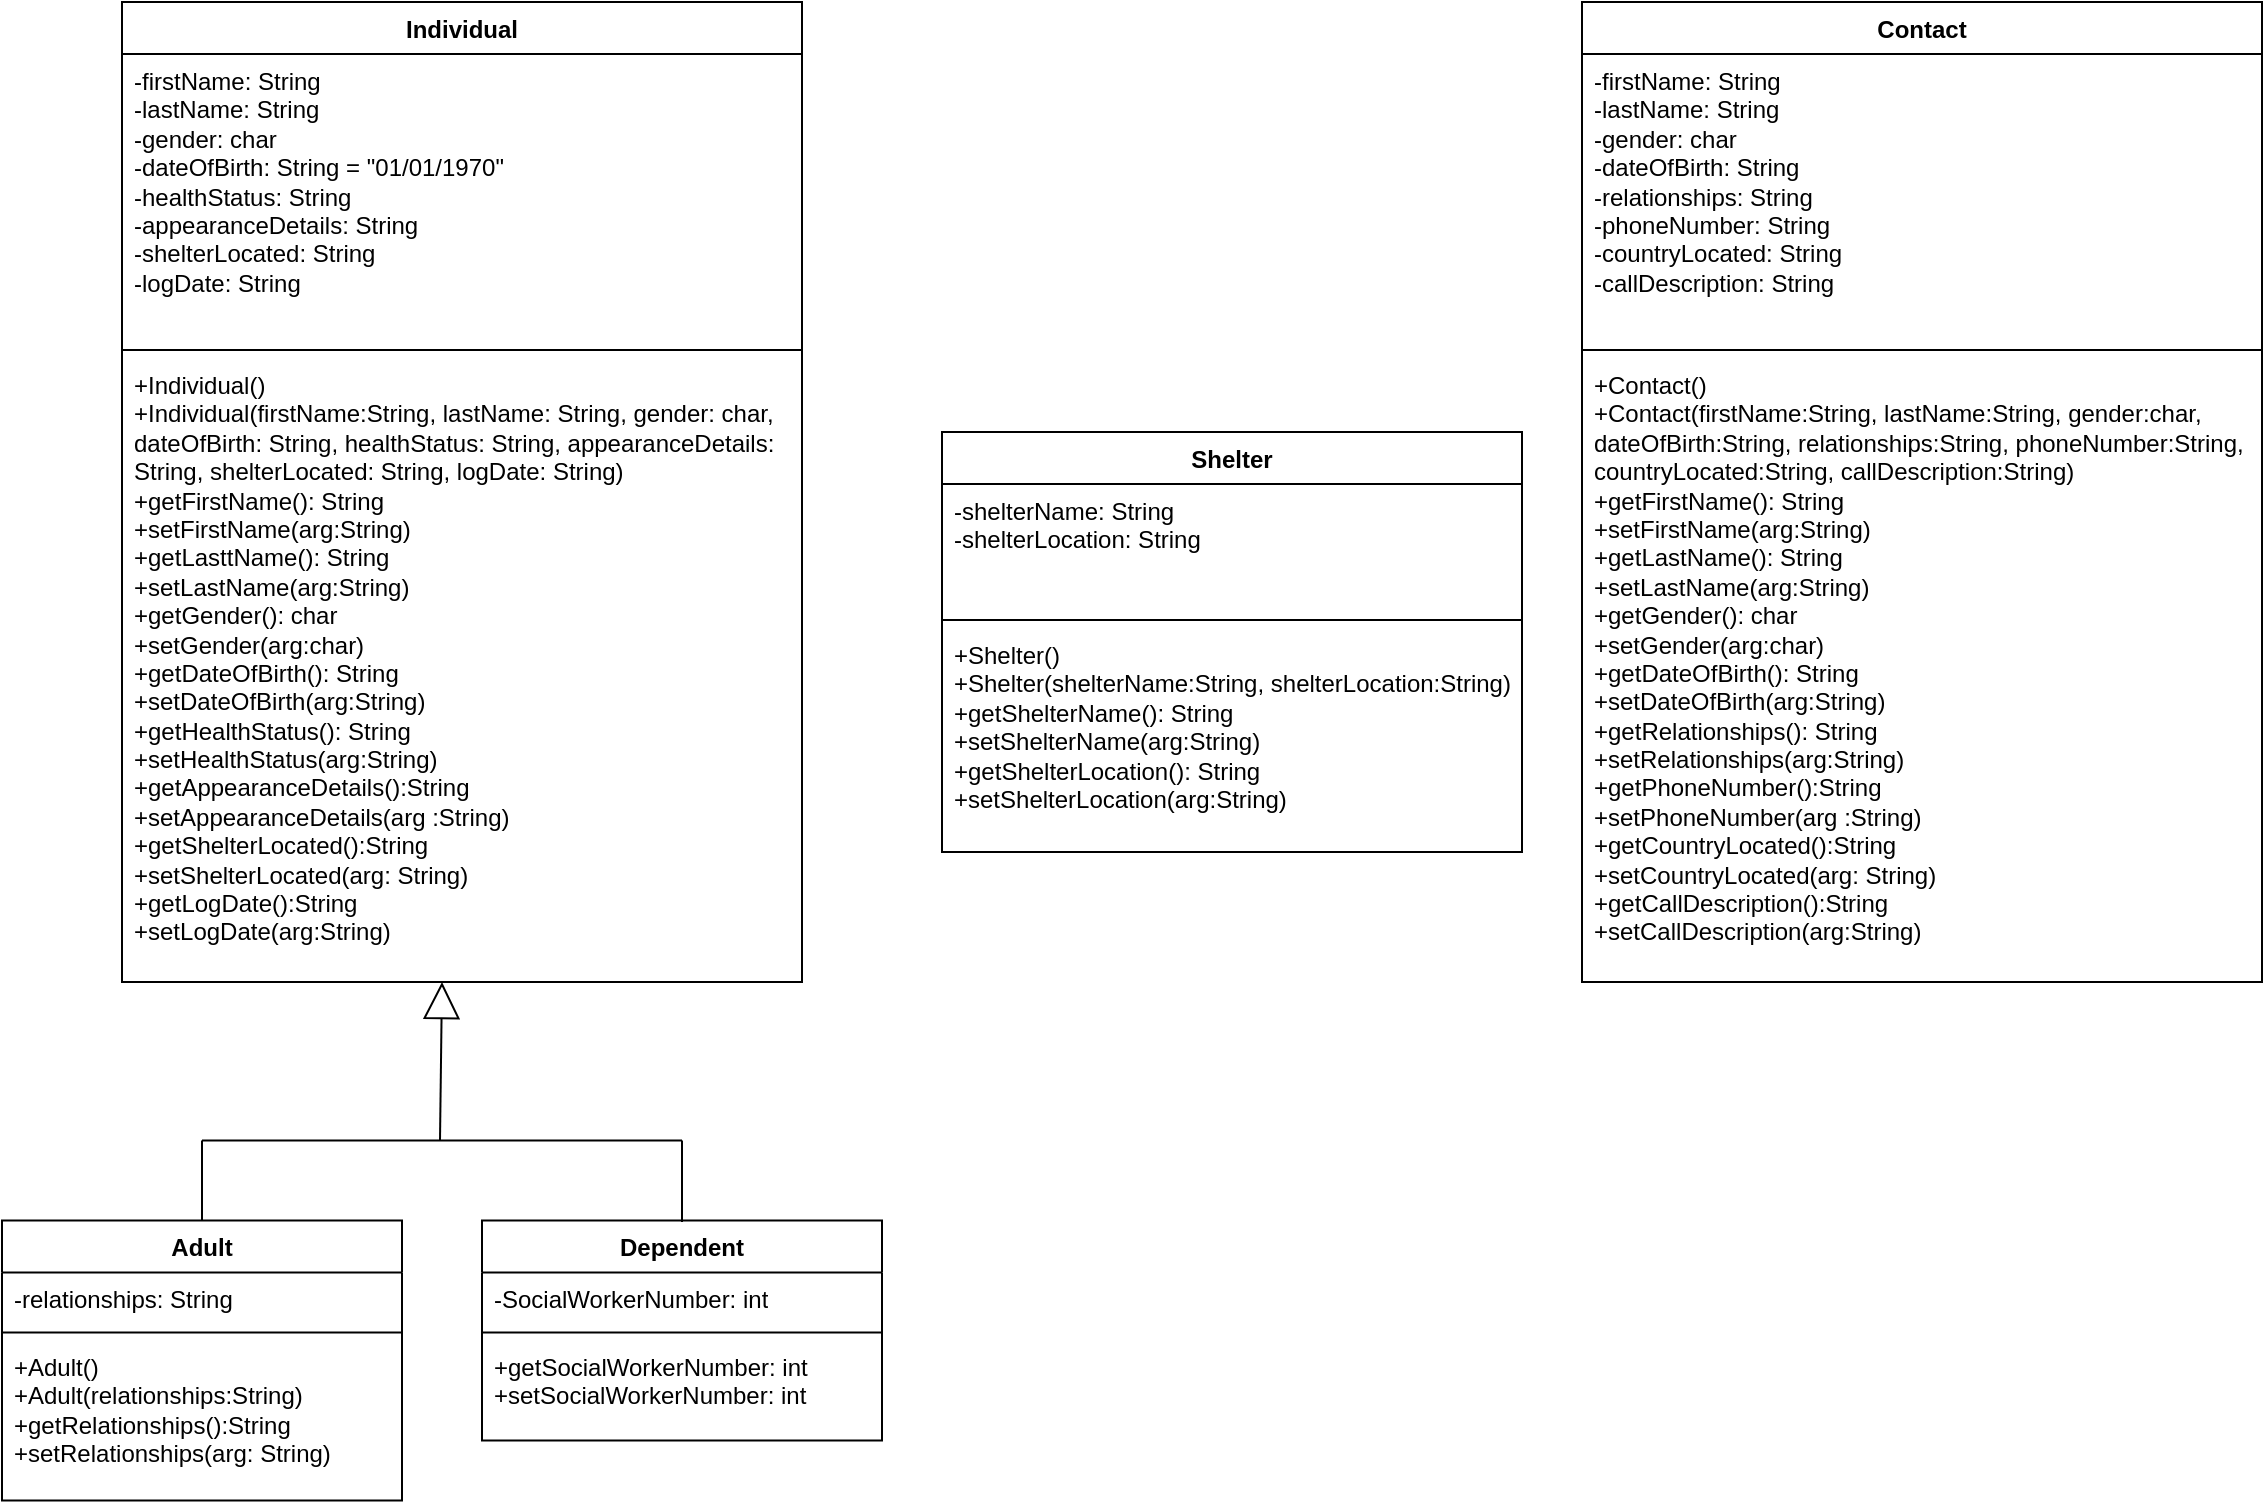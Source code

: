 <mxfile version="26.0.10">
  <diagram name="Page-1" id="2YBvvXClWsGukQMizWep">
    <mxGraphModel dx="1193" dy="1840" grid="1" gridSize="10" guides="1" tooltips="1" connect="1" arrows="1" fold="1" page="1" pageScale="1" pageWidth="850" pageHeight="1100" math="0" shadow="0">
      <root>
        <mxCell id="0" />
        <mxCell id="1" parent="0" />
        <mxCell id="MXdK9neix7-4rawSYrGm-1" value="Individual" style="swimlane;fontStyle=1;align=center;verticalAlign=top;childLayout=stackLayout;horizontal=1;startSize=26;horizontalStack=0;resizeParent=1;resizeParentMax=0;resizeLast=0;collapsible=1;marginBottom=0;whiteSpace=wrap;html=1;" parent="1" vertex="1">
          <mxGeometry x="80" y="-220" width="340" height="490" as="geometry" />
        </mxCell>
        <mxCell id="MXdK9neix7-4rawSYrGm-2" value="-firstName: String&lt;div&gt;-lastName: String&lt;/div&gt;&lt;div&gt;-gender: char&lt;/div&gt;&lt;div&gt;-dateOfBirth: String = &quot;01/01/1970&quot;&lt;/div&gt;&lt;div&gt;-healthStatus: String&lt;/div&gt;&lt;div&gt;-appearanceDetails: String&lt;/div&gt;&lt;div&gt;-shelterLocated: String&lt;/div&gt;&lt;div&gt;-logDate: String&lt;/div&gt;&lt;div&gt;&lt;br&gt;&lt;/div&gt;&lt;div&gt;&lt;br&gt;&lt;/div&gt;" style="text;strokeColor=none;fillColor=none;align=left;verticalAlign=top;spacingLeft=4;spacingRight=4;overflow=hidden;rotatable=0;points=[[0,0.5],[1,0.5]];portConstraint=eastwest;whiteSpace=wrap;html=1;" parent="MXdK9neix7-4rawSYrGm-1" vertex="1">
          <mxGeometry y="26" width="340" height="144" as="geometry" />
        </mxCell>
        <mxCell id="MXdK9neix7-4rawSYrGm-3" value="" style="line;strokeWidth=1;fillColor=none;align=left;verticalAlign=middle;spacingTop=-1;spacingLeft=3;spacingRight=3;rotatable=0;labelPosition=right;points=[];portConstraint=eastwest;strokeColor=inherit;" parent="MXdK9neix7-4rawSYrGm-1" vertex="1">
          <mxGeometry y="170" width="340" height="8" as="geometry" />
        </mxCell>
        <mxCell id="MXdK9neix7-4rawSYrGm-4" value="&lt;div&gt;+Individual()&lt;/div&gt;&lt;div&gt;+Individual(firstName:String, lastName: String, gender: char, dateOfBirth: String, healthStatus: String, appearanceDetails: String, shelterLocated: String, logDate: String)&lt;/div&gt;+getFirstName(): String&lt;div&gt;+setFirstName(arg:String)&lt;/div&gt;&lt;div&gt;+getLasttName(): String&lt;div&gt;+setLastName(arg:String)&lt;/div&gt;&lt;div&gt;+getGender(): char&lt;div&gt;+setGender(arg:char)&lt;/div&gt;&lt;div&gt;+getDateOfBirth(): String&lt;div&gt;+setDateOfBirth(arg:String)&lt;/div&gt;&lt;div&gt;+getHealthStatus(): String&lt;div&gt;+setHealthStatus(arg:String)&lt;/div&gt;&lt;div&gt;+getAppearanceDetails():String&lt;/div&gt;&lt;div&gt;+setAppearanceDetails(arg&amp;nbsp;&lt;span style=&quot;background-color: transparent; color: light-dark(rgb(0, 0, 0), rgb(255, 255, 255));&quot;&gt;:String&lt;/span&gt;&lt;span style=&quot;background-color: transparent; color: light-dark(rgb(0, 0, 0), rgb(255, 255, 255));&quot;&gt;)&lt;/span&gt;&lt;/div&gt;&lt;div&gt;+getShelterLocated():String&lt;/div&gt;&lt;div&gt;+setShelterLocated(arg: String)&lt;/div&gt;&lt;div&gt;+getLogDate():String&lt;/div&gt;&lt;div&gt;+setLogDate(arg:String)&lt;/div&gt;&lt;div&gt;&lt;br&gt;&lt;/div&gt;&lt;div&gt;&lt;br&gt;&lt;/div&gt;&lt;/div&gt;&lt;div&gt;&lt;br&gt;&lt;/div&gt;&lt;/div&gt;&lt;/div&gt;&lt;div&gt;&lt;br&gt;&lt;/div&gt;&lt;/div&gt;" style="text;strokeColor=none;fillColor=none;align=left;verticalAlign=top;spacingLeft=4;spacingRight=4;overflow=hidden;rotatable=0;points=[[0,0.5],[1,0.5]];portConstraint=eastwest;whiteSpace=wrap;html=1;" parent="MXdK9neix7-4rawSYrGm-1" vertex="1">
          <mxGeometry y="178" width="340" height="312" as="geometry" />
        </mxCell>
        <mxCell id="MXdK9neix7-4rawSYrGm-8" value="" style="endArrow=block;endSize=16;endFill=0;html=1;rounded=0;" parent="1" edge="1">
          <mxGeometry width="160" relative="1" as="geometry">
            <mxPoint x="239" y="349.23" as="sourcePoint" />
            <mxPoint x="240" y="270" as="targetPoint" />
          </mxGeometry>
        </mxCell>
        <mxCell id="MXdK9neix7-4rawSYrGm-12" value="Adult" style="swimlane;fontStyle=1;align=center;verticalAlign=top;childLayout=stackLayout;horizontal=1;startSize=26;horizontalStack=0;resizeParent=1;resizeParentMax=0;resizeLast=0;collapsible=1;marginBottom=0;whiteSpace=wrap;html=1;" parent="1" vertex="1">
          <mxGeometry x="20" y="389.23" width="200" height="140" as="geometry" />
        </mxCell>
        <mxCell id="MXdK9neix7-4rawSYrGm-13" value="-relationships: String" style="text;strokeColor=none;fillColor=none;align=left;verticalAlign=top;spacingLeft=4;spacingRight=4;overflow=hidden;rotatable=0;points=[[0,0.5],[1,0.5]];portConstraint=eastwest;whiteSpace=wrap;html=1;" parent="MXdK9neix7-4rawSYrGm-12" vertex="1">
          <mxGeometry y="26" width="200" height="26" as="geometry" />
        </mxCell>
        <mxCell id="MXdK9neix7-4rawSYrGm-14" value="" style="line;strokeWidth=1;fillColor=none;align=left;verticalAlign=middle;spacingTop=-1;spacingLeft=3;spacingRight=3;rotatable=0;labelPosition=right;points=[];portConstraint=eastwest;strokeColor=inherit;" parent="MXdK9neix7-4rawSYrGm-12" vertex="1">
          <mxGeometry y="52" width="200" height="8" as="geometry" />
        </mxCell>
        <mxCell id="MXdK9neix7-4rawSYrGm-15" value="+Adult()&lt;div&gt;+Adult(relationships:String&lt;span style=&quot;background-color: transparent; color: light-dark(rgb(0, 0, 0), rgb(255, 255, 255));&quot;&gt;)&lt;/span&gt;&lt;/div&gt;&lt;div&gt;&lt;div&gt;+getRelationships():String&lt;div&gt;+setRelationships(arg: String)&lt;/div&gt;&lt;/div&gt;&lt;/div&gt;" style="text;strokeColor=none;fillColor=none;align=left;verticalAlign=top;spacingLeft=4;spacingRight=4;overflow=hidden;rotatable=0;points=[[0,0.5],[1,0.5]];portConstraint=eastwest;whiteSpace=wrap;html=1;" parent="MXdK9neix7-4rawSYrGm-12" vertex="1">
          <mxGeometry y="60" width="200" height="80" as="geometry" />
        </mxCell>
        <mxCell id="MXdK9neix7-4rawSYrGm-16" value="" style="endArrow=none;html=1;rounded=0;" parent="1" edge="1">
          <mxGeometry width="50" height="50" relative="1" as="geometry">
            <mxPoint x="240" y="349.23" as="sourcePoint" />
            <mxPoint x="120" y="349.23" as="targetPoint" />
          </mxGeometry>
        </mxCell>
        <mxCell id="MXdK9neix7-4rawSYrGm-17" value="" style="endArrow=none;html=1;rounded=0;" parent="1" edge="1">
          <mxGeometry width="50" height="50" relative="1" as="geometry">
            <mxPoint x="360" y="349.23" as="sourcePoint" />
            <mxPoint x="240" y="349.23" as="targetPoint" />
          </mxGeometry>
        </mxCell>
        <mxCell id="MXdK9neix7-4rawSYrGm-18" value="" style="endArrow=none;html=1;rounded=0;exitX=0.5;exitY=0;exitDx=0;exitDy=0;" parent="1" source="MXdK9neix7-4rawSYrGm-12" edge="1">
          <mxGeometry width="50" height="50" relative="1" as="geometry">
            <mxPoint x="250" y="359.23" as="sourcePoint" />
            <mxPoint x="120" y="349.23" as="targetPoint" />
          </mxGeometry>
        </mxCell>
        <mxCell id="MXdK9neix7-4rawSYrGm-19" value="Dependent" style="swimlane;fontStyle=1;align=center;verticalAlign=top;childLayout=stackLayout;horizontal=1;startSize=26;horizontalStack=0;resizeParent=1;resizeParentMax=0;resizeLast=0;collapsible=1;marginBottom=0;whiteSpace=wrap;html=1;" parent="1" vertex="1">
          <mxGeometry x="260" y="389.23" width="200" height="110" as="geometry" />
        </mxCell>
        <mxCell id="MXdK9neix7-4rawSYrGm-20" value="-SocialWorkerNumber: int" style="text;strokeColor=none;fillColor=none;align=left;verticalAlign=top;spacingLeft=4;spacingRight=4;overflow=hidden;rotatable=0;points=[[0,0.5],[1,0.5]];portConstraint=eastwest;whiteSpace=wrap;html=1;" parent="MXdK9neix7-4rawSYrGm-19" vertex="1">
          <mxGeometry y="26" width="200" height="26" as="geometry" />
        </mxCell>
        <mxCell id="MXdK9neix7-4rawSYrGm-21" value="" style="line;strokeWidth=1;fillColor=none;align=left;verticalAlign=middle;spacingTop=-1;spacingLeft=3;spacingRight=3;rotatable=0;labelPosition=right;points=[];portConstraint=eastwest;strokeColor=inherit;" parent="MXdK9neix7-4rawSYrGm-19" vertex="1">
          <mxGeometry y="52" width="200" height="8" as="geometry" />
        </mxCell>
        <mxCell id="MXdK9neix7-4rawSYrGm-22" value="+getSocialWorkerNumber: int&lt;div&gt;+setSocialWorkerNumber: int&lt;/div&gt;" style="text;strokeColor=none;fillColor=none;align=left;verticalAlign=top;spacingLeft=4;spacingRight=4;overflow=hidden;rotatable=0;points=[[0,0.5],[1,0.5]];portConstraint=eastwest;whiteSpace=wrap;html=1;" parent="MXdK9neix7-4rawSYrGm-19" vertex="1">
          <mxGeometry y="60" width="200" height="50" as="geometry" />
        </mxCell>
        <mxCell id="MXdK9neix7-4rawSYrGm-23" value="" style="endArrow=none;html=1;rounded=0;" parent="1" edge="1">
          <mxGeometry width="50" height="50" relative="1" as="geometry">
            <mxPoint x="360" y="390" as="sourcePoint" />
            <mxPoint x="360" y="349.23" as="targetPoint" />
          </mxGeometry>
        </mxCell>
        <mxCell id="MXdK9neix7-4rawSYrGm-29" value="Shelter" style="swimlane;fontStyle=1;align=center;verticalAlign=top;childLayout=stackLayout;horizontal=1;startSize=26;horizontalStack=0;resizeParent=1;resizeParentMax=0;resizeLast=0;collapsible=1;marginBottom=0;whiteSpace=wrap;html=1;" parent="1" vertex="1">
          <mxGeometry x="490" y="-5" width="290" height="210" as="geometry" />
        </mxCell>
        <mxCell id="MXdK9neix7-4rawSYrGm-30" value="-shelterName: String&lt;div&gt;-shelterLocation&lt;span style=&quot;background-color: transparent; color: light-dark(rgb(0, 0, 0), rgb(255, 255, 255));&quot;&gt;: String&lt;/span&gt;&lt;/div&gt;" style="text;strokeColor=none;fillColor=none;align=left;verticalAlign=top;spacingLeft=4;spacingRight=4;overflow=hidden;rotatable=0;points=[[0,0.5],[1,0.5]];portConstraint=eastwest;whiteSpace=wrap;html=1;" parent="MXdK9neix7-4rawSYrGm-29" vertex="1">
          <mxGeometry y="26" width="290" height="64" as="geometry" />
        </mxCell>
        <mxCell id="MXdK9neix7-4rawSYrGm-31" value="" style="line;strokeWidth=1;fillColor=none;align=left;verticalAlign=middle;spacingTop=-1;spacingLeft=3;spacingRight=3;rotatable=0;labelPosition=right;points=[];portConstraint=eastwest;strokeColor=inherit;" parent="MXdK9neix7-4rawSYrGm-29" vertex="1">
          <mxGeometry y="90" width="290" height="8" as="geometry" />
        </mxCell>
        <mxCell id="MXdK9neix7-4rawSYrGm-32" value="&lt;div&gt;+Shelter()&lt;/div&gt;&lt;div&gt;+Shelter(shelterName:String, shelterLocation:String)&lt;/div&gt;+getShelterName(): String&lt;div&gt;+setShelterName(arg:String)&lt;/div&gt;&lt;div&gt;+getShelterLocation(): String&lt;/div&gt;&lt;div&gt;&lt;div&gt;+setShelterLocation(arg:String)&lt;/div&gt;&lt;/div&gt;&lt;div&gt;&lt;br&gt;&lt;/div&gt;" style="text;strokeColor=none;fillColor=none;align=left;verticalAlign=top;spacingLeft=4;spacingRight=4;overflow=hidden;rotatable=0;points=[[0,0.5],[1,0.5]];portConstraint=eastwest;whiteSpace=wrap;html=1;" parent="MXdK9neix7-4rawSYrGm-29" vertex="1">
          <mxGeometry y="98" width="290" height="112" as="geometry" />
        </mxCell>
        <mxCell id="IfNV_ke3AKvP0KTFISGy-6" value="Contact" style="swimlane;fontStyle=1;align=center;verticalAlign=top;childLayout=stackLayout;horizontal=1;startSize=26;horizontalStack=0;resizeParent=1;resizeParentMax=0;resizeLast=0;collapsible=1;marginBottom=0;whiteSpace=wrap;html=1;" parent="1" vertex="1">
          <mxGeometry x="810" y="-220" width="340" height="490" as="geometry" />
        </mxCell>
        <mxCell id="IfNV_ke3AKvP0KTFISGy-7" value="&lt;div&gt;-firstName: String&lt;div&gt;-lastName: String&lt;/div&gt;&lt;div&gt;-gender: char&lt;/div&gt;&lt;div&gt;-dateOfBirth: String&lt;/div&gt;&lt;div&gt;-relationships: String&lt;/div&gt;&lt;div&gt;-phoneNumber: String&lt;/div&gt;&lt;div&gt;-countryLocated: String&lt;/div&gt;&lt;div&gt;-callDescription: String&lt;/div&gt;&lt;/div&gt;" style="text;strokeColor=none;fillColor=none;align=left;verticalAlign=top;spacingLeft=4;spacingRight=4;overflow=hidden;rotatable=0;points=[[0,0.5],[1,0.5]];portConstraint=eastwest;whiteSpace=wrap;html=1;" parent="IfNV_ke3AKvP0KTFISGy-6" vertex="1">
          <mxGeometry y="26" width="340" height="144" as="geometry" />
        </mxCell>
        <mxCell id="IfNV_ke3AKvP0KTFISGy-8" value="" style="line;strokeWidth=1;fillColor=none;align=left;verticalAlign=middle;spacingTop=-1;spacingLeft=3;spacingRight=3;rotatable=0;labelPosition=right;points=[];portConstraint=eastwest;strokeColor=inherit;" parent="IfNV_ke3AKvP0KTFISGy-6" vertex="1">
          <mxGeometry y="170" width="340" height="8" as="geometry" />
        </mxCell>
        <mxCell id="IfNV_ke3AKvP0KTFISGy-9" value="&lt;div&gt;+Contact()&lt;/div&gt;&lt;div&gt;+Contact(firstName:String, lastName:String, gender:char, dateOfBirth:String, relationships:String, phoneNumber:String, countryLocated:String, callDescription:String)&lt;/div&gt;+getFirstName(): String&lt;div&gt;+setFirstName(arg:String)&lt;/div&gt;&lt;div&gt;+getLastName(): String&lt;div&gt;+setLastName(arg:String)&lt;/div&gt;&lt;div&gt;+getGender(): char&lt;div&gt;+setGender(arg:char)&lt;/div&gt;&lt;div&gt;+getDateOfBirth(): String&lt;div&gt;+setDateOfBirth(arg:String)&lt;/div&gt;&lt;div&gt;+getRelationships(): String&lt;div&gt;+setRelationships(arg:String)&lt;/div&gt;&lt;div&gt;+getPhoneNumber():String&lt;/div&gt;&lt;div&gt;+setPhoneNumber(arg&amp;nbsp;&lt;span style=&quot;background-color: transparent; color: light-dark(rgb(0, 0, 0), rgb(255, 255, 255));&quot;&gt;:String&lt;/span&gt;&lt;span style=&quot;background-color: transparent; color: light-dark(rgb(0, 0, 0), rgb(255, 255, 255));&quot;&gt;)&lt;/span&gt;&lt;/div&gt;&lt;div&gt;+getCountryLocated():String&lt;/div&gt;&lt;div&gt;+setCountryLocated(arg: String)&lt;/div&gt;&lt;div&gt;+getCallDescription():String&lt;/div&gt;&lt;div&gt;+setCallDescription(arg:String)&lt;/div&gt;&lt;/div&gt;&lt;/div&gt;&lt;/div&gt;&lt;/div&gt;" style="text;strokeColor=none;fillColor=none;align=left;verticalAlign=top;spacingLeft=4;spacingRight=4;overflow=hidden;rotatable=0;points=[[0,0.5],[1,0.5]];portConstraint=eastwest;whiteSpace=wrap;html=1;" parent="IfNV_ke3AKvP0KTFISGy-6" vertex="1">
          <mxGeometry y="178" width="340" height="312" as="geometry" />
        </mxCell>
      </root>
    </mxGraphModel>
  </diagram>
</mxfile>
